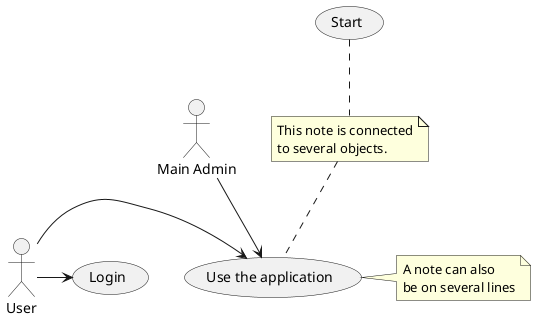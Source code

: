 @startuml
'https://plantuml.com/use-case-diagram

:Main Admin: as Admin
(Use the application) as (Use)

User -> (Use)
User -> (Login)


Admin --> (Use)

'note right of Admin : Admin's note

note right of (Use)
A note can also
be on several lines
end note

note "This note is connected\nto several objects." as N2
(Start) .. N2
N2 .. (Use)
@enduml